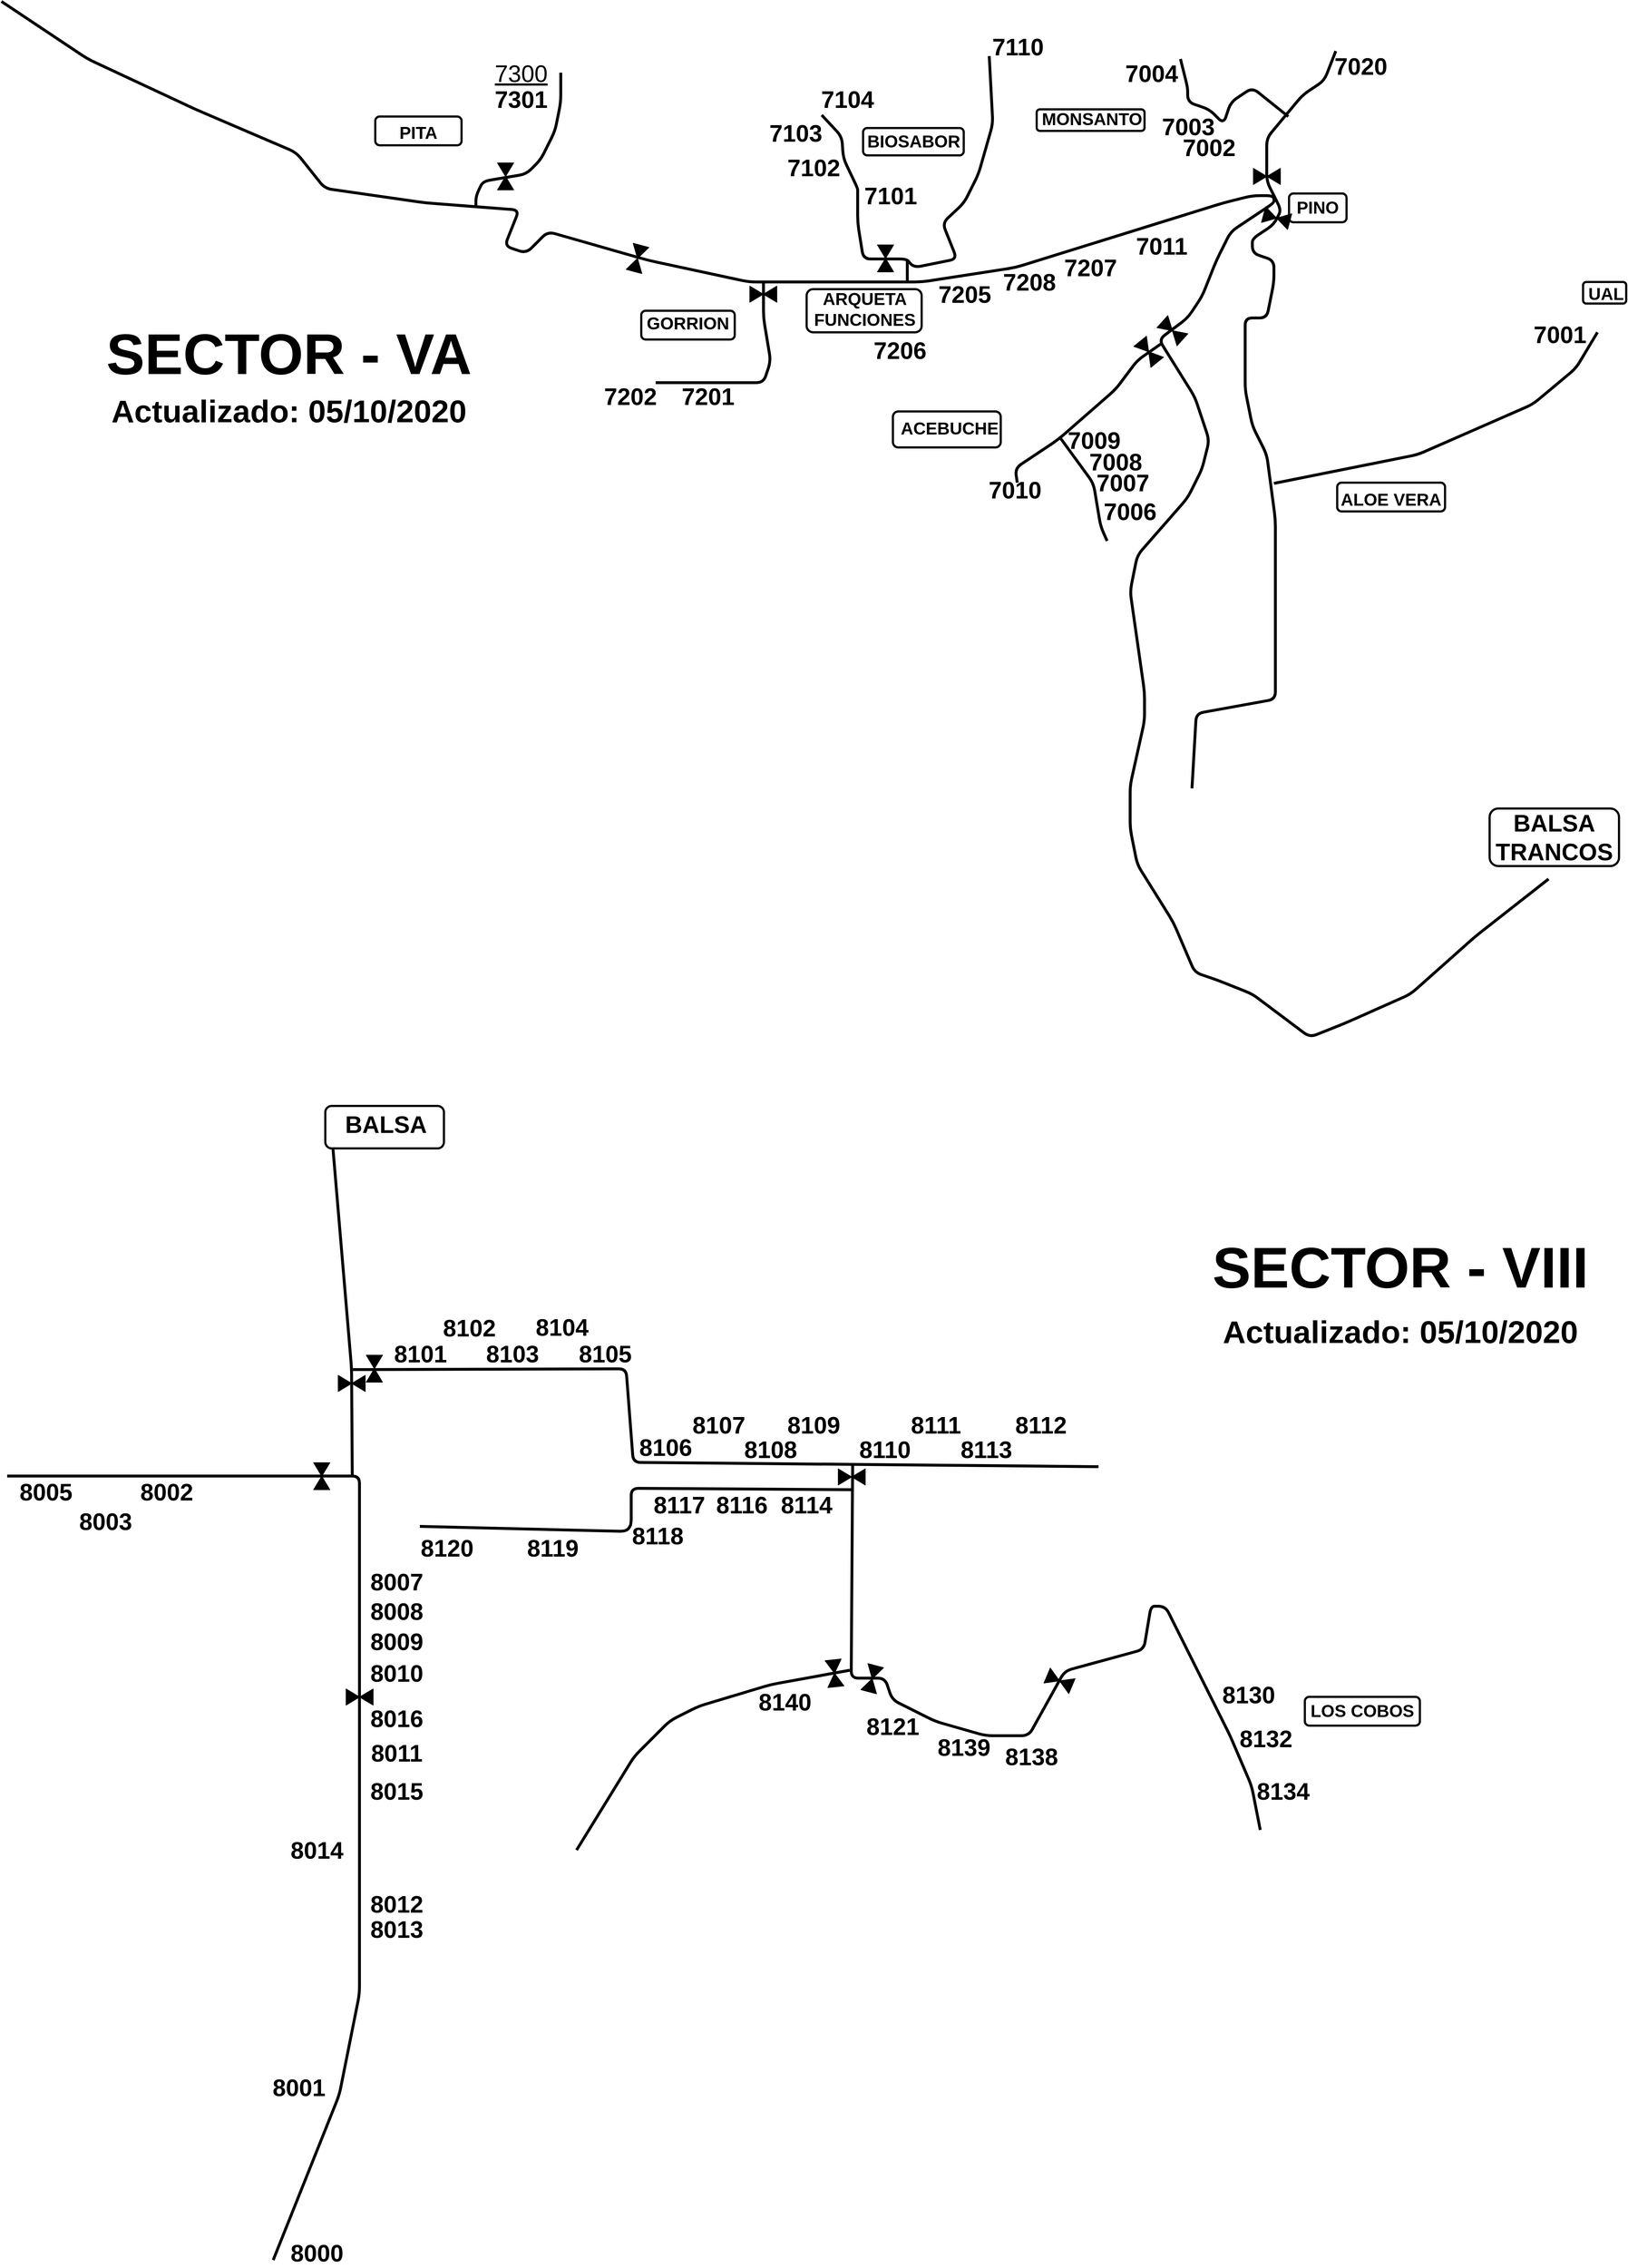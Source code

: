 <mxfile>
    <diagram id="WhyABuYffxXSLaBr-vBV" name="Page-1">
        <mxGraphModel dx="2133" dy="1543" grid="1" gridSize="10" guides="1" tooltips="1" connect="1" arrows="1" fold="1" page="1" pageScale="1" pageWidth="827" pageHeight="1169" math="0" shadow="0">
            <root>
                <mxCell id="0"/>
                <mxCell id="1" parent="0"/>
                <mxCell id="r683WjKuvn_9Z7QUN_UL-2" value="" style="endArrow=none;html=1;strokeWidth=4;" parent="1" edge="1">
                    <mxGeometry width="50" height="50" relative="1" as="geometry">
                        <mxPoint x="60" y="110" as="sourcePoint"/>
                        <mxPoint x="2212" y="1330" as="targetPoint"/>
                        <Array as="points">
                            <mxPoint x="180" y="190"/>
                            <mxPoint x="330" y="260"/>
                            <mxPoint x="470" y="320"/>
                            <mxPoint x="510" y="370"/>
                            <mxPoint x="650" y="390"/>
                            <mxPoint x="780" y="400"/>
                            <mxPoint x="760" y="450"/>
                            <mxPoint x="790" y="460"/>
                            <mxPoint x="820" y="430"/>
                            <mxPoint x="960" y="470"/>
                            <mxPoint x="1100" y="500"/>
                            <mxPoint x="1340" y="500"/>
                            <mxPoint x="1470" y="480"/>
                            <mxPoint x="1760" y="390"/>
                            <mxPoint x="1800" y="380"/>
                            <mxPoint x="1830" y="380"/>
                            <mxPoint x="1830" y="390"/>
                            <mxPoint x="1770" y="430"/>
                            <mxPoint x="1750" y="470"/>
                            <mxPoint x="1730" y="520"/>
                            <mxPoint x="1710" y="550"/>
                            <mxPoint x="1670" y="580"/>
                            <mxPoint x="1720" y="660"/>
                            <mxPoint x="1740" y="720"/>
                            <mxPoint x="1730" y="760"/>
                            <mxPoint x="1710" y="800"/>
                            <mxPoint x="1640" y="880"/>
                            <mxPoint x="1630" y="930"/>
                            <mxPoint x="1650" y="1070"/>
                            <mxPoint x="1650" y="1110"/>
                            <mxPoint x="1630" y="1200"/>
                            <mxPoint x="1630" y="1260"/>
                            <mxPoint x="1640" y="1310"/>
                            <mxPoint x="1690" y="1390"/>
                            <mxPoint x="1720" y="1460"/>
                            <mxPoint x="1750" y="1470"/>
                            <mxPoint x="1800" y="1490"/>
                            <mxPoint x="1880" y="1550"/>
                            <mxPoint x="1930" y="1530"/>
                            <mxPoint x="2020" y="1490"/>
                            <mxPoint x="2110" y="1410"/>
                        </Array>
                    </mxGeometry>
                </mxCell>
                <mxCell id="iyeAIsauSFK0g4QlF5cE-1" value="" style="endArrow=none;html=1;strokeWidth=4;" parent="1" edge="1">
                    <mxGeometry width="50" height="50" relative="1" as="geometry">
                        <mxPoint x="720" y="394" as="sourcePoint"/>
                        <mxPoint x="838" y="209" as="targetPoint"/>
                        <Array as="points">
                            <mxPoint x="720" y="380"/>
                            <mxPoint x="730" y="360"/>
                            <mxPoint x="790" y="350"/>
                            <mxPoint x="810" y="330"/>
                            <mxPoint x="830" y="290"/>
                            <mxPoint x="838" y="250"/>
                        </Array>
                    </mxGeometry>
                </mxCell>
                <mxCell id="iyeAIsauSFK0g4QlF5cE-2" value="" style="verticalLabelPosition=bottom;align=center;html=1;verticalAlign=top;pointerEvents=1;dashed=0;shape=mxgraph.pid2valves.valve;valveType=gate;defState=closed;strokeWidth=1;fillColor=none;fontSize=17;rotation=23;" parent="1" vertex="1">
                    <mxGeometry x="1513" y="2433.5" width="37.54" height="22.5" as="geometry"/>
                </mxCell>
                <mxCell id="iyeAIsauSFK0g4QlF5cE-4" value="" style="verticalLabelPosition=bottom;align=center;html=1;verticalAlign=top;pointerEvents=1;dashed=0;shape=mxgraph.pid2valves.valve;valveType=gate;defState=closed;strokeWidth=1;fillColor=none;fontSize=17;rotation=-75;" parent="1" vertex="1">
                    <mxGeometry x="926" y="456" width="37.54" height="22.5" as="geometry"/>
                </mxCell>
                <mxCell id="iyeAIsauSFK0g4QlF5cE-5" value="" style="verticalLabelPosition=bottom;align=center;html=1;verticalAlign=top;pointerEvents=1;dashed=0;shape=mxgraph.pid2valves.valve;valveType=gate;defState=closed;strokeWidth=1;fillColor=none;fontSize=17;rotation=0;" parent="1" vertex="1">
                    <mxGeometry x="1224" y="2150" width="37.54" height="22.5" as="geometry"/>
                </mxCell>
                <mxCell id="iyeAIsauSFK0g4QlF5cE-6" value="" style="verticalLabelPosition=bottom;align=center;html=1;verticalAlign=top;pointerEvents=1;dashed=0;shape=mxgraph.pid2valves.valve;valveType=gate;defState=closed;strokeWidth=1;fillColor=none;fontSize=17;rotation=42;" parent="1" vertex="1">
                    <mxGeometry x="1670" y="556.5" width="37.54" height="22.5" as="geometry"/>
                </mxCell>
                <mxCell id="iyeAIsauSFK0g4QlF5cE-7" value="" style="verticalLabelPosition=bottom;align=center;html=1;verticalAlign=top;pointerEvents=1;dashed=0;shape=mxgraph.pid2valves.valve;valveType=gate;defState=closed;strokeWidth=1;fillColor=none;fontSize=17;rotation=90;" parent="1" vertex="1">
                    <mxGeometry x="1271" y="456" width="37.54" height="22.5" as="geometry"/>
                </mxCell>
                <mxCell id="iyeAIsauSFK0g4QlF5cE-8" value="" style="verticalLabelPosition=bottom;align=center;html=1;verticalAlign=top;pointerEvents=1;dashed=0;shape=mxgraph.pid2valves.valve;valveType=gate;defState=closed;strokeWidth=1;fillColor=none;fontSize=17;rotation=-90;" parent="1" vertex="1">
                    <mxGeometry x="742.46" y="342" width="37.54" height="22.5" as="geometry"/>
                </mxCell>
                <mxCell id="iyeAIsauSFK0g4QlF5cE-10" value="" style="endArrow=none;html=1;strokeWidth=4;" parent="1" edge="1">
                    <mxGeometry width="50" height="50" relative="1" as="geometry">
                        <mxPoint x="1434" y="186" as="sourcePoint"/>
                        <mxPoint x="1201" y="268" as="targetPoint"/>
                        <Array as="points">
                            <mxPoint x="1439" y="280"/>
                            <mxPoint x="1419" y="350"/>
                            <mxPoint x="1399" y="390"/>
                            <mxPoint x="1369" y="418"/>
                            <mxPoint x="1389" y="468"/>
                            <mxPoint x="1329" y="480"/>
                            <mxPoint x="1319" y="468"/>
                            <mxPoint x="1259" y="468"/>
                            <mxPoint x="1251" y="418"/>
                            <mxPoint x="1251" y="378"/>
                            <mxPoint x="1251" y="370"/>
                            <mxPoint x="1231" y="328"/>
                            <mxPoint x="1229" y="298"/>
                        </Array>
                    </mxGeometry>
                </mxCell>
                <mxCell id="iyeAIsauSFK0g4QlF5cE-11" value="" style="endArrow=none;html=1;strokeWidth=4;" parent="1" edge="1">
                    <mxGeometry width="50" height="50" relative="1" as="geometry">
                        <mxPoint x="1320" y="500" as="sourcePoint"/>
                        <mxPoint x="1320" y="470" as="targetPoint"/>
                    </mxGeometry>
                </mxCell>
                <mxCell id="iyeAIsauSFK0g4QlF5cE-13" value="7103" style="text;html=1;strokeColor=none;fillColor=none;align=center;verticalAlign=middle;whiteSpace=wrap;rounded=0;fontStyle=1;fontSize=33;" parent="1" vertex="1">
                    <mxGeometry x="1145" y="283" width="40" height="20" as="geometry"/>
                </mxCell>
                <mxCell id="iyeAIsauSFK0g4QlF5cE-14" value="7104" style="text;html=1;strokeColor=none;fillColor=none;align=center;verticalAlign=middle;whiteSpace=wrap;rounded=0;fontSize=33;fontStyle=1" parent="1" vertex="1">
                    <mxGeometry x="1217" y="236" width="40" height="20" as="geometry"/>
                </mxCell>
                <mxCell id="iyeAIsauSFK0g4QlF5cE-15" value="7102" style="text;html=1;strokeColor=none;fillColor=none;align=center;verticalAlign=middle;whiteSpace=wrap;rounded=0;fontSize=33;fontStyle=1" parent="1" vertex="1">
                    <mxGeometry x="1170" y="331" width="40" height="20" as="geometry"/>
                </mxCell>
                <mxCell id="iyeAIsauSFK0g4QlF5cE-16" value="7101" style="text;html=1;strokeColor=none;fillColor=none;align=center;verticalAlign=middle;whiteSpace=wrap;rounded=0;fontSize=33;fontStyle=1" parent="1" vertex="1">
                    <mxGeometry x="1277" y="370" width="40" height="20" as="geometry"/>
                </mxCell>
                <mxCell id="iyeAIsauSFK0g4QlF5cE-17" value="7110" style="text;html=1;strokeColor=none;fillColor=none;align=center;verticalAlign=middle;whiteSpace=wrap;rounded=0;fontSize=33;fontStyle=1" parent="1" vertex="1">
                    <mxGeometry x="1454" y="163" width="40" height="20" as="geometry"/>
                </mxCell>
                <mxCell id="iyeAIsauSFK0g4QlF5cE-18" value="&lt;font style=&quot;font-size: 24px;&quot;&gt;BIOSABOR&lt;/font&gt;" style="text;html=1;strokeColor=none;fillColor=none;align=center;verticalAlign=middle;whiteSpace=wrap;rounded=0;fontSize=24;fontStyle=1" parent="1" vertex="1">
                    <mxGeometry x="1308.54" y="295" width="40" height="20" as="geometry"/>
                </mxCell>
                <mxCell id="iyeAIsauSFK0g4QlF5cE-19" value="" style="rounded=1;whiteSpace=wrap;html=1;fontSize=24;fillColor=none;strokeWidth=3;" parent="1" vertex="1">
                    <mxGeometry x="1258.54" y="286" width="140" height="38" as="geometry"/>
                </mxCell>
                <mxCell id="iyeAIsauSFK0g4QlF5cE-20" value="GORRION" style="text;html=1;strokeColor=none;fillColor=none;align=center;verticalAlign=middle;whiteSpace=wrap;rounded=0;fontSize=24;fontStyle=1" parent="1" vertex="1">
                    <mxGeometry x="995" y="548" width="40" height="20" as="geometry"/>
                </mxCell>
                <mxCell id="iyeAIsauSFK0g4QlF5cE-22" value="ARQUETA FUNCIONES" style="text;html=1;strokeColor=none;fillColor=none;align=center;verticalAlign=middle;whiteSpace=wrap;rounded=0;fontSize=24;fontStyle=1" parent="1" vertex="1">
                    <mxGeometry x="1241" y="528" width="40" height="20" as="geometry"/>
                </mxCell>
                <mxCell id="iyeAIsauSFK0g4QlF5cE-23" value="" style="rounded=1;whiteSpace=wrap;html=1;strokeWidth=3;fillColor=none;fontSize=24;" parent="1" vertex="1">
                    <mxGeometry x="950" y="540" width="130" height="40" as="geometry"/>
                </mxCell>
                <mxCell id="iyeAIsauSFK0g4QlF5cE-24" value="" style="rounded=1;whiteSpace=wrap;html=1;strokeWidth=3;fillColor=none;fontSize=24;" parent="1" vertex="1">
                    <mxGeometry x="1180" y="510" width="160" height="60" as="geometry"/>
                </mxCell>
                <mxCell id="iyeAIsauSFK0g4QlF5cE-25" value="7206" style="text;html=1;strokeColor=none;fillColor=none;align=center;verticalAlign=middle;whiteSpace=wrap;rounded=0;fontSize=33;fontStyle=1" parent="1" vertex="1">
                    <mxGeometry x="1290" y="585" width="40" height="20" as="geometry"/>
                </mxCell>
                <mxCell id="iyeAIsauSFK0g4QlF5cE-26" value="7205" style="text;html=1;strokeColor=none;fillColor=none;align=center;verticalAlign=middle;whiteSpace=wrap;rounded=0;fontSize=33;fontStyle=1" parent="1" vertex="1">
                    <mxGeometry x="1380" y="507" width="40" height="20" as="geometry"/>
                </mxCell>
                <mxCell id="iyeAIsauSFK0g4QlF5cE-28" value="7208" style="text;html=1;strokeColor=none;fillColor=none;align=center;verticalAlign=middle;whiteSpace=wrap;rounded=0;fontSize=33;fontStyle=1" parent="1" vertex="1">
                    <mxGeometry x="1470" y="490" width="40" height="20" as="geometry"/>
                </mxCell>
                <mxCell id="iyeAIsauSFK0g4QlF5cE-29" value="7207" style="text;html=1;strokeColor=none;fillColor=none;align=center;verticalAlign=middle;whiteSpace=wrap;rounded=0;fontSize=33;fontStyle=1" parent="1" vertex="1">
                    <mxGeometry x="1555" y="470" width="40" height="20" as="geometry"/>
                </mxCell>
                <mxCell id="iyeAIsauSFK0g4QlF5cE-30" value="7011" style="text;html=1;strokeColor=none;fillColor=none;align=center;verticalAlign=middle;whiteSpace=wrap;rounded=0;fontSize=33;fontStyle=1" parent="1" vertex="1">
                    <mxGeometry x="1654" y="440" width="40" height="20" as="geometry"/>
                </mxCell>
                <mxCell id="iyeAIsauSFK0g4QlF5cE-31" value="PINO" style="text;html=1;strokeColor=none;fillColor=none;align=center;verticalAlign=middle;whiteSpace=wrap;rounded=0;fontSize=24;fontStyle=1" parent="1" vertex="1">
                    <mxGeometry x="1871" y="387" width="40" height="20" as="geometry"/>
                </mxCell>
                <mxCell id="iyeAIsauSFK0g4QlF5cE-32" value="" style="rounded=1;whiteSpace=wrap;html=1;strokeWidth=3;fillColor=none;fontSize=24;" parent="1" vertex="1">
                    <mxGeometry x="1851" y="377" width="80" height="40" as="geometry"/>
                </mxCell>
                <mxCell id="iyeAIsauSFK0g4QlF5cE-33" value="" style="endArrow=none;html=1;strokeWidth=4;fontSize=24;" parent="1" edge="1">
                    <mxGeometry width="50" height="50" relative="1" as="geometry">
                        <mxPoint x="1716" y="1204" as="sourcePoint"/>
                        <mxPoint x="1916" y="179" as="targetPoint"/>
                        <Array as="points">
                            <mxPoint x="1722" y="1100"/>
                            <mxPoint x="1832" y="1080"/>
                            <mxPoint x="1832" y="830"/>
                            <mxPoint x="1820" y="740"/>
                            <mxPoint x="1800" y="700"/>
                            <mxPoint x="1790" y="650"/>
                            <mxPoint x="1790" y="550"/>
                            <mxPoint x="1820" y="550"/>
                            <mxPoint x="1830" y="500"/>
                            <mxPoint x="1830" y="470"/>
                            <mxPoint x="1800" y="460"/>
                            <mxPoint x="1800" y="440"/>
                            <mxPoint x="1830" y="420"/>
                            <mxPoint x="1840" y="400"/>
                            <mxPoint x="1820" y="360"/>
                            <mxPoint x="1820" y="300"/>
                            <mxPoint x="1870" y="240"/>
                            <mxPoint x="1900" y="220"/>
                        </Array>
                    </mxGeometry>
                </mxCell>
                <mxCell id="iyeAIsauSFK0g4QlF5cE-35" value="MONSANTO" style="text;html=1;strokeColor=none;fillColor=none;align=center;verticalAlign=middle;whiteSpace=wrap;rounded=0;fontSize=24;fontStyle=1" parent="1" vertex="1">
                    <mxGeometry x="1557" y="264" width="40" height="20" as="geometry"/>
                </mxCell>
                <mxCell id="iyeAIsauSFK0g4QlF5cE-36" value="" style="rounded=1;whiteSpace=wrap;html=1;strokeWidth=3;fillColor=none;fontSize=24;" parent="1" vertex="1">
                    <mxGeometry x="1500" y="260" width="150" height="30" as="geometry"/>
                </mxCell>
                <mxCell id="iyeAIsauSFK0g4QlF5cE-38" value="" style="endArrow=none;html=1;strokeWidth=4;fontSize=24;" parent="1" edge="1">
                    <mxGeometry width="50" height="50" relative="1" as="geometry">
                        <mxPoint x="1850" y="270" as="sourcePoint"/>
                        <mxPoint x="1700" y="190" as="targetPoint"/>
                        <Array as="points">
                            <mxPoint x="1800" y="230"/>
                            <mxPoint x="1770" y="250"/>
                            <mxPoint x="1760" y="280"/>
                            <mxPoint x="1740" y="260"/>
                            <mxPoint x="1710" y="250"/>
                            <mxPoint x="1710" y="230"/>
                        </Array>
                    </mxGeometry>
                </mxCell>
                <mxCell id="iyeAIsauSFK0g4QlF5cE-39" value="7004" style="text;html=1;strokeColor=none;fillColor=none;align=center;verticalAlign=middle;whiteSpace=wrap;rounded=0;fontSize=33;fontStyle=1" parent="1" vertex="1">
                    <mxGeometry x="1640" y="200" width="40" height="20" as="geometry"/>
                </mxCell>
                <mxCell id="iyeAIsauSFK0g4QlF5cE-40" value="7003&lt;br&gt;" style="text;html=1;strokeColor=none;fillColor=none;align=center;verticalAlign=middle;whiteSpace=wrap;rounded=0;fontSize=33;fontStyle=1" parent="1" vertex="1">
                    <mxGeometry x="1691" y="274" width="40" height="20" as="geometry"/>
                </mxCell>
                <mxCell id="iyeAIsauSFK0g4QlF5cE-41" value="7002" style="text;html=1;strokeColor=none;fillColor=none;align=center;verticalAlign=middle;whiteSpace=wrap;rounded=0;fontSize=33;fontStyle=1" parent="1" vertex="1">
                    <mxGeometry x="1720" y="303" width="40" height="20" as="geometry"/>
                </mxCell>
                <mxCell id="iyeAIsauSFK0g4QlF5cE-42" value="7020" style="text;html=1;strokeColor=none;fillColor=none;align=center;verticalAlign=middle;whiteSpace=wrap;rounded=0;fontSize=33;fontStyle=1" parent="1" vertex="1">
                    <mxGeometry x="1931" y="190" width="40" height="20" as="geometry"/>
                </mxCell>
                <mxCell id="iyeAIsauSFK0g4QlF5cE-43" value="" style="endArrow=none;html=1;strokeWidth=4;fontSize=33;" parent="1" edge="1">
                    <mxGeometry width="50" height="50" relative="1" as="geometry">
                        <mxPoint x="1830" y="780" as="sourcePoint"/>
                        <mxPoint x="2280" y="570" as="targetPoint"/>
                        <Array as="points">
                            <mxPoint x="2030" y="740"/>
                            <mxPoint x="2190" y="670"/>
                            <mxPoint x="2250" y="620"/>
                        </Array>
                    </mxGeometry>
                </mxCell>
                <mxCell id="iyeAIsauSFK0g4QlF5cE-44" value="7001" style="text;html=1;strokeColor=none;fillColor=none;align=center;verticalAlign=middle;whiteSpace=wrap;rounded=0;fontSize=33;fontStyle=1" parent="1" vertex="1">
                    <mxGeometry x="2208" y="562.5" width="40" height="20" as="geometry"/>
                </mxCell>
                <mxCell id="iyeAIsauSFK0g4QlF5cE-45" value="" style="rounded=1;whiteSpace=wrap;html=1;strokeWidth=3;fillColor=none;fontSize=33;" parent="1" vertex="1">
                    <mxGeometry x="2260" y="500" width="60" height="30" as="geometry"/>
                </mxCell>
                <mxCell id="iyeAIsauSFK0g4QlF5cE-46" value="&lt;font style=&quot;font-size: 24px&quot;&gt;UAL&lt;/font&gt;" style="text;html=1;strokeColor=none;fillColor=none;align=center;verticalAlign=middle;whiteSpace=wrap;rounded=0;fontSize=33;fontStyle=1" parent="1" vertex="1">
                    <mxGeometry x="2272" y="503" width="40" height="20" as="geometry"/>
                </mxCell>
                <mxCell id="iyeAIsauSFK0g4QlF5cE-47" value="&lt;font style=&quot;font-size: 24px&quot;&gt;ALOE VERA&lt;/font&gt;" style="text;html=1;strokeColor=none;fillColor=none;align=center;verticalAlign=middle;whiteSpace=wrap;rounded=0;fontSize=33;fontStyle=1" parent="1" vertex="1">
                    <mxGeometry x="1888" y="789" width="210" height="20" as="geometry"/>
                </mxCell>
                <mxCell id="iyeAIsauSFK0g4QlF5cE-48" value="" style="rounded=1;whiteSpace=wrap;html=1;strokeWidth=3;fillColor=none;fontSize=33;" parent="1" vertex="1">
                    <mxGeometry x="1918" y="779" width="150" height="40" as="geometry"/>
                </mxCell>
                <mxCell id="iyeAIsauSFK0g4QlF5cE-49" value="&lt;font style=&quot;font-size: 24px&quot;&gt;ACEBUCHE&lt;/font&gt;" style="text;html=1;strokeColor=none;fillColor=none;align=center;verticalAlign=middle;whiteSpace=wrap;rounded=0;fontSize=33;fontStyle=1" parent="1" vertex="1">
                    <mxGeometry x="1358.54" y="690" width="40" height="20" as="geometry"/>
                </mxCell>
                <mxCell id="iyeAIsauSFK0g4QlF5cE-50" value="" style="rounded=1;whiteSpace=wrap;html=1;strokeWidth=3;fillColor=none;fontSize=33;" parent="1" vertex="1">
                    <mxGeometry x="1300" y="680" width="150" height="50" as="geometry"/>
                </mxCell>
                <mxCell id="iyeAIsauSFK0g4QlF5cE-51" value="" style="verticalLabelPosition=bottom;align=center;html=1;verticalAlign=top;pointerEvents=1;dashed=0;shape=mxgraph.pid2valves.valve;valveType=gate;defState=closed;strokeWidth=1;fillColor=none;fontSize=17;rotation=0;" parent="1" vertex="1">
                    <mxGeometry x="1101" y="505.75" width="37.54" height="22.5" as="geometry"/>
                </mxCell>
                <mxCell id="iyeAIsauSFK0g4QlF5cE-52" value="" style="verticalLabelPosition=bottom;align=center;html=1;verticalAlign=top;pointerEvents=1;dashed=0;shape=mxgraph.pid2valves.valve;valveType=gate;defState=closed;strokeWidth=1;fillColor=none;fontSize=17;rotation=51;" parent="1" vertex="1">
                    <mxGeometry x="1637" y="585.82" width="37.54" height="22.5" as="geometry"/>
                </mxCell>
                <mxCell id="iyeAIsauSFK0g4QlF5cE-53" value="" style="endArrow=none;html=1;strokeWidth=4;fontSize=33;" parent="1" edge="1">
                    <mxGeometry width="50" height="50" relative="1" as="geometry">
                        <mxPoint x="1473" y="779" as="sourcePoint"/>
                        <mxPoint x="1673" y="586" as="targetPoint"/>
                        <Array as="points">
                            <mxPoint x="1470" y="759"/>
                            <mxPoint x="1530" y="719"/>
                            <mxPoint x="1610" y="649"/>
                            <mxPoint x="1640" y="609"/>
                        </Array>
                    </mxGeometry>
                </mxCell>
                <mxCell id="iyeAIsauSFK0g4QlF5cE-54" value="" style="endArrow=none;html=1;strokeWidth=4;fontSize=33;" parent="1" edge="1">
                    <mxGeometry width="50" height="50" relative="1" as="geometry">
                        <mxPoint x="1598" y="860" as="sourcePoint"/>
                        <mxPoint x="1533" y="717" as="targetPoint"/>
                        <Array as="points">
                            <mxPoint x="1589" y="840"/>
                            <mxPoint x="1579" y="780"/>
                        </Array>
                    </mxGeometry>
                </mxCell>
                <mxCell id="iyeAIsauSFK0g4QlF5cE-55" value="7010" style="text;html=1;strokeColor=none;fillColor=none;align=center;verticalAlign=middle;whiteSpace=wrap;rounded=0;fontSize=33;fontStyle=1" parent="1" vertex="1">
                    <mxGeometry x="1450" y="779" width="40" height="20" as="geometry"/>
                </mxCell>
                <mxCell id="iyeAIsauSFK0g4QlF5cE-56" value="7009" style="text;html=1;strokeColor=none;fillColor=none;align=center;verticalAlign=middle;whiteSpace=wrap;rounded=0;fontSize=33;fontStyle=1" parent="1" vertex="1">
                    <mxGeometry x="1560" y="710" width="40" height="20" as="geometry"/>
                </mxCell>
                <mxCell id="iyeAIsauSFK0g4QlF5cE-57" value="7008" style="text;html=1;strokeColor=none;fillColor=none;align=center;verticalAlign=middle;whiteSpace=wrap;rounded=0;fontSize=33;fontStyle=1" parent="1" vertex="1">
                    <mxGeometry x="1590" y="740" width="40" height="20" as="geometry"/>
                </mxCell>
                <mxCell id="iyeAIsauSFK0g4QlF5cE-58" value="7007" style="text;html=1;strokeColor=none;fillColor=none;align=center;verticalAlign=middle;whiteSpace=wrap;rounded=0;fontSize=33;fontStyle=1" parent="1" vertex="1">
                    <mxGeometry x="1600" y="769" width="40" height="20" as="geometry"/>
                </mxCell>
                <mxCell id="iyeAIsauSFK0g4QlF5cE-59" value="7006" style="text;html=1;strokeColor=none;fillColor=none;align=center;verticalAlign=middle;whiteSpace=wrap;rounded=0;fontSize=33;fontStyle=1" parent="1" vertex="1">
                    <mxGeometry x="1610" y="809" width="40" height="20" as="geometry"/>
                </mxCell>
                <mxCell id="iyeAIsauSFK0g4QlF5cE-60" value="PITA" style="text;html=1;strokeColor=none;fillColor=none;align=center;verticalAlign=middle;whiteSpace=wrap;rounded=0;fontSize=24;fontStyle=1" parent="1" vertex="1">
                    <mxGeometry x="620" y="283" width="40" height="20" as="geometry"/>
                </mxCell>
                <mxCell id="iyeAIsauSFK0g4QlF5cE-61" value="7301" style="text;html=1;strokeColor=none;fillColor=none;align=center;verticalAlign=middle;whiteSpace=wrap;rounded=0;fontSize=33;fontStyle=1" parent="1" vertex="1">
                    <mxGeometry x="763" y="236" width="40" height="20" as="geometry"/>
                </mxCell>
                <mxCell id="iyeAIsauSFK0g4QlF5cE-62" value="7300" style="text;html=1;strokeColor=none;fillColor=none;align=center;verticalAlign=middle;whiteSpace=wrap;rounded=0;fontSize=33;fontStyle=4" parent="1" vertex="1">
                    <mxGeometry x="763" y="200" width="40" height="20" as="geometry"/>
                </mxCell>
                <mxCell id="iyeAIsauSFK0g4QlF5cE-63" value="" style="rounded=1;whiteSpace=wrap;html=1;strokeWidth=3;fillColor=none;fontSize=33;" parent="1" vertex="1">
                    <mxGeometry x="580" y="270" width="120" height="40" as="geometry"/>
                </mxCell>
                <mxCell id="iyeAIsauSFK0g4QlF5cE-64" value="" style="endArrow=none;html=1;strokeWidth=4;fontSize=33;" parent="1" edge="1">
                    <mxGeometry width="50" height="50" relative="1" as="geometry">
                        <mxPoint x="970" y="640" as="sourcePoint"/>
                        <mxPoint x="1120" y="500" as="targetPoint"/>
                        <Array as="points">
                            <mxPoint x="1120" y="640"/>
                            <mxPoint x="1130" y="610"/>
                            <mxPoint x="1120" y="550"/>
                        </Array>
                    </mxGeometry>
                </mxCell>
                <mxCell id="iyeAIsauSFK0g4QlF5cE-66" value="7202" style="text;html=1;strokeColor=none;fillColor=none;align=center;verticalAlign=middle;whiteSpace=wrap;rounded=0;fontSize=33;fontStyle=1" parent="1" vertex="1">
                    <mxGeometry x="915" y="649" width="40" height="20" as="geometry"/>
                </mxCell>
                <mxCell id="iyeAIsauSFK0g4QlF5cE-67" value="7201" style="text;html=1;strokeColor=none;fillColor=none;align=center;verticalAlign=middle;whiteSpace=wrap;rounded=0;fontSize=33;fontStyle=1" parent="1" vertex="1">
                    <mxGeometry x="1023" y="649" width="40" height="20" as="geometry"/>
                </mxCell>
                <mxCell id="iyeAIsauSFK0g4QlF5cE-68" value="BALSA TRANCOS" style="text;html=1;strokeColor=none;fillColor=none;align=center;verticalAlign=middle;whiteSpace=wrap;rounded=0;fontSize=33;fontStyle=1" parent="1" vertex="1">
                    <mxGeometry x="2200" y="1262" width="40" height="20" as="geometry"/>
                </mxCell>
                <mxCell id="iyeAIsauSFK0g4QlF5cE-69" value="" style="rounded=1;whiteSpace=wrap;html=1;strokeWidth=3;fillColor=none;fontSize=33;" parent="1" vertex="1">
                    <mxGeometry x="2130" y="1232" width="180" height="80" as="geometry"/>
                </mxCell>
                <mxCell id="iyeAIsauSFK0g4QlF5cE-70" value="&lt;font style=&quot;font-size: 80px&quot;&gt;SECTOR - VA&lt;/font&gt;" style="text;html=1;strokeColor=none;fillColor=none;align=center;verticalAlign=middle;whiteSpace=wrap;rounded=0;fontSize=33;fontStyle=1" parent="1" vertex="1">
                    <mxGeometry x="185" y="570" width="550" height="60" as="geometry"/>
                </mxCell>
                <mxCell id="iyeAIsauSFK0g4QlF5cE-71" value="&lt;font style=&quot;font-size: 44px&quot;&gt;Actualizado: 05/10/2020&lt;/font&gt;" style="text;html=1;strokeColor=none;fillColor=none;align=center;verticalAlign=middle;whiteSpace=wrap;rounded=0;fontSize=33;fontStyle=1" parent="1" vertex="1">
                    <mxGeometry x="175" y="670" width="570" height="20" as="geometry"/>
                </mxCell>
                <mxCell id="iyeAIsauSFK0g4QlF5cE-73" value="&lt;font style=&quot;font-size: 80px&quot;&gt;SECTOR - VIII&lt;/font&gt;" style="text;html=1;strokeColor=none;fillColor=none;align=center;verticalAlign=middle;whiteSpace=wrap;rounded=0;fontSize=33;fontStyle=1" parent="1" vertex="1">
                    <mxGeometry x="1731" y="1840" width="550" height="60" as="geometry"/>
                </mxCell>
                <mxCell id="iyeAIsauSFK0g4QlF5cE-74" value="&lt;font style=&quot;font-size: 44px&quot;&gt;Actualizado: 05/10/2020&lt;/font&gt;" style="text;html=1;strokeColor=none;fillColor=none;align=center;verticalAlign=middle;whiteSpace=wrap;rounded=0;fontSize=33;fontStyle=1" parent="1" vertex="1">
                    <mxGeometry x="1721" y="1950" width="570" height="20" as="geometry"/>
                </mxCell>
                <mxCell id="iyeAIsauSFK0g4QlF5cE-75" value="" style="verticalLabelPosition=bottom;align=center;html=1;verticalAlign=top;pointerEvents=1;dashed=0;shape=mxgraph.pid2valves.valve;valveType=gate;defState=closed;strokeWidth=1;fillColor=none;fontSize=17;rotation=84;" parent="1" vertex="1">
                    <mxGeometry x="1200" y="2423" width="37.54" height="22.5" as="geometry"/>
                </mxCell>
                <mxCell id="iyeAIsauSFK0g4QlF5cE-76" value="" style="verticalLabelPosition=bottom;align=center;html=1;verticalAlign=top;pointerEvents=1;dashed=0;shape=mxgraph.pid2valves.valve;valveType=gate;defState=closed;strokeWidth=1;fillColor=none;fontSize=17;rotation=-75;" parent="1" vertex="1">
                    <mxGeometry x="1252.46" y="2430.5" width="37.54" height="22.5" as="geometry"/>
                </mxCell>
                <mxCell id="iyeAIsauSFK0g4QlF5cE-77" value="" style="verticalLabelPosition=bottom;align=center;html=1;verticalAlign=top;pointerEvents=1;dashed=0;shape=mxgraph.pid2valves.valve;valveType=gate;defState=closed;strokeWidth=1;fillColor=none;fontSize=17;rotation=0;" parent="1" vertex="1">
                    <mxGeometry x="539.46" y="2456" width="37.54" height="22.5" as="geometry"/>
                </mxCell>
                <mxCell id="iyeAIsauSFK0g4QlF5cE-78" value="" style="verticalLabelPosition=bottom;align=center;html=1;verticalAlign=top;pointerEvents=1;dashed=0;shape=mxgraph.pid2valves.valve;valveType=gate;defState=closed;strokeWidth=1;fillColor=none;fontSize=17;rotation=90;" parent="1" vertex="1">
                    <mxGeometry x="486.77" y="2149" width="37.54" height="22.5" as="geometry"/>
                </mxCell>
                <mxCell id="iyeAIsauSFK0g4QlF5cE-79" value="" style="verticalLabelPosition=bottom;align=center;html=1;verticalAlign=top;pointerEvents=1;dashed=0;shape=mxgraph.pid2valves.valve;valveType=gate;defState=closed;strokeWidth=1;fillColor=none;fontSize=17;rotation=90;" parent="1" vertex="1">
                    <mxGeometry x="560" y="1999.5" width="37.54" height="22.5" as="geometry"/>
                </mxCell>
                <mxCell id="iyeAIsauSFK0g4QlF5cE-80" value="" style="verticalLabelPosition=bottom;align=center;html=1;verticalAlign=top;pointerEvents=1;dashed=0;shape=mxgraph.pid2valves.valve;valveType=gate;defState=closed;strokeWidth=1;fillColor=none;fontSize=17;rotation=0;" parent="1" vertex="1">
                    <mxGeometry x="528.46" y="2020" width="37.54" height="22.5" as="geometry"/>
                </mxCell>
                <mxCell id="iyeAIsauSFK0g4QlF5cE-81" value="&lt;font style=&quot;font-size: 24px&quot;&gt;LOS COBOS&lt;/font&gt;" style="text;html=1;strokeColor=none;fillColor=none;align=center;verticalAlign=middle;whiteSpace=wrap;rounded=0;fontSize=33;fontStyle=1" parent="1" vertex="1">
                    <mxGeometry x="1838" y="2472.5" width="230" height="20" as="geometry"/>
                </mxCell>
                <mxCell id="iyeAIsauSFK0g4QlF5cE-82" value="BALSA" style="text;html=1;strokeColor=none;fillColor=none;align=center;verticalAlign=middle;whiteSpace=wrap;rounded=0;fontSize=33;fontStyle=1" parent="1" vertex="1">
                    <mxGeometry x="575" y="1661" width="40" height="20" as="geometry"/>
                </mxCell>
                <mxCell id="iyeAIsauSFK0g4QlF5cE-83" value="" style="rounded=1;whiteSpace=wrap;html=1;strokeWidth=3;fillColor=none;fontSize=33;" parent="1" vertex="1">
                    <mxGeometry x="510.5" y="1645.5" width="165" height="59" as="geometry"/>
                </mxCell>
                <mxCell id="iyeAIsauSFK0g4QlF5cE-85" value="" style="rounded=1;whiteSpace=wrap;html=1;strokeWidth=3;fillColor=none;fontSize=33;" parent="1" vertex="1">
                    <mxGeometry x="1873" y="2467" width="160" height="40" as="geometry"/>
                </mxCell>
                <mxCell id="iyeAIsauSFK0g4QlF5cE-86" value="" style="endArrow=none;html=1;strokeWidth=4;fontSize=33;" parent="1" edge="1">
                    <mxGeometry width="50" height="50" relative="1" as="geometry">
                        <mxPoint x="1811" y="2652" as="sourcePoint"/>
                        <mxPoint x="1244" y="2143" as="targetPoint"/>
                        <Array as="points">
                            <mxPoint x="1799" y="2591"/>
                            <mxPoint x="1769" y="2521"/>
                            <mxPoint x="1679" y="2341"/>
                            <mxPoint x="1659" y="2341"/>
                            <mxPoint x="1649" y="2401"/>
                            <mxPoint x="1539" y="2431"/>
                            <mxPoint x="1489" y="2521"/>
                            <mxPoint x="1429" y="2521"/>
                            <mxPoint x="1359" y="2501"/>
                            <mxPoint x="1299" y="2471"/>
                            <mxPoint x="1289" y="2441"/>
                            <mxPoint x="1242" y="2441"/>
                        </Array>
                    </mxGeometry>
                </mxCell>
                <mxCell id="iyeAIsauSFK0g4QlF5cE-88" value="" style="endArrow=none;html=1;strokeWidth=4;fontSize=33;" parent="1" edge="1">
                    <mxGeometry width="50" height="50" relative="1" as="geometry">
                        <mxPoint x="1240" y="2430" as="sourcePoint"/>
                        <mxPoint x="860" y="2680" as="targetPoint"/>
                        <Array as="points">
                            <mxPoint x="1130" y="2450"/>
                            <mxPoint x="1030" y="2480"/>
                            <mxPoint x="990" y="2500"/>
                            <mxPoint x="940" y="2550"/>
                        </Array>
                    </mxGeometry>
                </mxCell>
                <mxCell id="iyeAIsauSFK0g4QlF5cE-89" value="8130" style="text;html=1;strokeColor=none;fillColor=none;align=center;verticalAlign=middle;whiteSpace=wrap;rounded=0;fontSize=33;fontStyle=1" parent="1" vertex="1">
                    <mxGeometry x="1775" y="2454" width="40" height="20" as="geometry"/>
                </mxCell>
                <mxCell id="iyeAIsauSFK0g4QlF5cE-90" value="8132" style="text;html=1;strokeColor=none;fillColor=none;align=center;verticalAlign=middle;whiteSpace=wrap;rounded=0;fontSize=33;fontStyle=1" parent="1" vertex="1">
                    <mxGeometry x="1799" y="2515" width="40" height="20" as="geometry"/>
                </mxCell>
                <mxCell id="iyeAIsauSFK0g4QlF5cE-91" value="8134" style="text;html=1;strokeColor=none;fillColor=none;align=center;verticalAlign=middle;whiteSpace=wrap;rounded=0;fontSize=33;fontStyle=1" parent="1" vertex="1">
                    <mxGeometry x="1823" y="2588" width="40" height="20" as="geometry"/>
                </mxCell>
                <mxCell id="iyeAIsauSFK0g4QlF5cE-92" value="8138" style="text;html=1;strokeColor=none;fillColor=none;align=center;verticalAlign=middle;whiteSpace=wrap;rounded=0;fontSize=33;fontStyle=1" parent="1" vertex="1">
                    <mxGeometry x="1473" y="2540" width="40" height="20" as="geometry"/>
                </mxCell>
                <mxCell id="iyeAIsauSFK0g4QlF5cE-93" value="8139" style="text;html=1;strokeColor=none;fillColor=none;align=center;verticalAlign=middle;whiteSpace=wrap;rounded=0;fontSize=33;fontStyle=1" parent="1" vertex="1">
                    <mxGeometry x="1379" y="2527" width="40" height="20" as="geometry"/>
                </mxCell>
                <mxCell id="iyeAIsauSFK0g4QlF5cE-94" value="8121" style="text;html=1;strokeColor=none;fillColor=none;align=center;verticalAlign=middle;whiteSpace=wrap;rounded=0;fontSize=33;fontStyle=1" parent="1" vertex="1">
                    <mxGeometry x="1280" y="2498" width="40" height="20" as="geometry"/>
                </mxCell>
                <mxCell id="iyeAIsauSFK0g4QlF5cE-95" value="8140" style="text;html=1;strokeColor=none;fillColor=none;align=center;verticalAlign=middle;whiteSpace=wrap;rounded=0;fontSize=33;fontStyle=1" parent="1" vertex="1">
                    <mxGeometry x="1130" y="2464" width="40" height="20" as="geometry"/>
                </mxCell>
                <mxCell id="iyeAIsauSFK0g4QlF5cE-97" value="" style="endArrow=none;html=1;strokeWidth=4;fontSize=33;" parent="1" edge="1">
                    <mxGeometry width="50" height="50" relative="1" as="geometry">
                        <mxPoint x="68" y="2160" as="sourcePoint"/>
                        <mxPoint x="438" y="3250" as="targetPoint"/>
                        <Array as="points">
                            <mxPoint x="558" y="2160"/>
                            <mxPoint x="558" y="2880"/>
                            <mxPoint x="530" y="3020"/>
                        </Array>
                    </mxGeometry>
                </mxCell>
                <mxCell id="iyeAIsauSFK0g4QlF5cE-101" value="8005" style="text;html=1;strokeColor=none;fillColor=none;align=center;verticalAlign=middle;whiteSpace=wrap;rounded=0;fontSize=33;fontStyle=1" parent="1" vertex="1">
                    <mxGeometry x="102" y="2171.5" width="40" height="20" as="geometry"/>
                </mxCell>
                <mxCell id="iyeAIsauSFK0g4QlF5cE-102" value="8003" style="text;html=1;strokeColor=none;fillColor=none;align=center;verticalAlign=middle;whiteSpace=wrap;rounded=0;fontSize=33;fontStyle=1" parent="1" vertex="1">
                    <mxGeometry x="185" y="2212.5" width="40" height="20" as="geometry"/>
                </mxCell>
                <mxCell id="iyeAIsauSFK0g4QlF5cE-103" value="8002" style="text;html=1;strokeColor=none;fillColor=none;align=center;verticalAlign=middle;whiteSpace=wrap;rounded=0;fontSize=33;fontStyle=1" parent="1" vertex="1">
                    <mxGeometry x="270" y="2171.5" width="40" height="20" as="geometry"/>
                </mxCell>
                <mxCell id="iyeAIsauSFK0g4QlF5cE-105" value="8007" style="text;html=1;strokeColor=none;fillColor=none;align=center;verticalAlign=middle;whiteSpace=wrap;rounded=0;fontSize=33;fontStyle=1" parent="1" vertex="1">
                    <mxGeometry x="590" y="2297" width="40" height="20" as="geometry"/>
                </mxCell>
                <mxCell id="iyeAIsauSFK0g4QlF5cE-106" value="8008" style="text;html=1;strokeColor=none;fillColor=none;align=center;verticalAlign=middle;whiteSpace=wrap;rounded=0;fontSize=33;fontStyle=1" parent="1" vertex="1">
                    <mxGeometry x="590" y="2338" width="40" height="20" as="geometry"/>
                </mxCell>
                <mxCell id="iyeAIsauSFK0g4QlF5cE-107" value="8009" style="text;html=1;strokeColor=none;fillColor=none;align=center;verticalAlign=middle;whiteSpace=wrap;rounded=0;fontSize=33;fontStyle=1" parent="1" vertex="1">
                    <mxGeometry x="590" y="2380" width="40" height="20" as="geometry"/>
                </mxCell>
                <mxCell id="iyeAIsauSFK0g4QlF5cE-108" value="8010" style="text;html=1;strokeColor=none;fillColor=none;align=center;verticalAlign=middle;whiteSpace=wrap;rounded=0;fontSize=33;fontStyle=1" parent="1" vertex="1">
                    <mxGeometry x="590" y="2424.25" width="40" height="20" as="geometry"/>
                </mxCell>
                <mxCell id="iyeAIsauSFK0g4QlF5cE-109" value="8016" style="text;html=1;strokeColor=none;fillColor=none;align=center;verticalAlign=middle;whiteSpace=wrap;rounded=0;fontSize=33;fontStyle=1" parent="1" vertex="1">
                    <mxGeometry x="590" y="2487" width="40" height="20" as="geometry"/>
                </mxCell>
                <mxCell id="iyeAIsauSFK0g4QlF5cE-110" value="8011" style="text;html=1;strokeColor=none;fillColor=none;align=center;verticalAlign=middle;whiteSpace=wrap;rounded=0;fontSize=33;fontStyle=1" parent="1" vertex="1">
                    <mxGeometry x="590" y="2535" width="40" height="20" as="geometry"/>
                </mxCell>
                <mxCell id="iyeAIsauSFK0g4QlF5cE-111" value="8015" style="text;html=1;strokeColor=none;fillColor=none;align=center;verticalAlign=middle;whiteSpace=wrap;rounded=0;fontSize=33;fontStyle=1" parent="1" vertex="1">
                    <mxGeometry x="590" y="2588" width="40" height="20" as="geometry"/>
                </mxCell>
                <mxCell id="iyeAIsauSFK0g4QlF5cE-115" value="8012" style="text;html=1;strokeColor=none;fillColor=none;align=center;verticalAlign=middle;whiteSpace=wrap;rounded=0;fontSize=33;fontStyle=1" parent="1" vertex="1">
                    <mxGeometry x="590" y="2745" width="40" height="20" as="geometry"/>
                </mxCell>
                <mxCell id="iyeAIsauSFK0g4QlF5cE-116" value="8014" style="text;html=1;strokeColor=none;fillColor=none;align=center;verticalAlign=middle;whiteSpace=wrap;rounded=0;fontSize=33;fontStyle=1" parent="1" vertex="1">
                    <mxGeometry x="478.77" y="2670" width="40" height="20" as="geometry"/>
                </mxCell>
                <mxCell id="iyeAIsauSFK0g4QlF5cE-117" value="8013" style="text;html=1;strokeColor=none;fillColor=none;align=center;verticalAlign=middle;whiteSpace=wrap;rounded=0;fontSize=33;fontStyle=1" parent="1" vertex="1">
                    <mxGeometry x="590" y="2780" width="40" height="20" as="geometry"/>
                </mxCell>
                <mxCell id="iyeAIsauSFK0g4QlF5cE-118" value="8000" style="text;html=1;strokeColor=none;fillColor=none;align=center;verticalAlign=middle;whiteSpace=wrap;rounded=0;fontSize=33;fontStyle=1" parent="1" vertex="1">
                    <mxGeometry x="478.77" y="3230" width="40" height="20" as="geometry"/>
                </mxCell>
                <mxCell id="iyeAIsauSFK0g4QlF5cE-119" value="8001" style="text;html=1;strokeColor=none;fillColor=none;align=center;verticalAlign=middle;whiteSpace=wrap;rounded=0;fontSize=33;fontStyle=1" parent="1" vertex="1">
                    <mxGeometry x="454" y="3000" width="40" height="20" as="geometry"/>
                </mxCell>
                <mxCell id="iyeAIsauSFK0g4QlF5cE-120" value="" style="endArrow=none;html=1;strokeWidth=4;fontSize=33;" parent="1" edge="1">
                    <mxGeometry width="50" height="50" relative="1" as="geometry">
                        <mxPoint x="548" y="2160" as="sourcePoint"/>
                        <mxPoint x="521" y="1703" as="targetPoint"/>
                        <Array as="points">
                            <mxPoint x="547" y="2010"/>
                        </Array>
                    </mxGeometry>
                </mxCell>
                <mxCell id="iyeAIsauSFK0g4QlF5cE-121" value="" style="endArrow=none;html=1;strokeWidth=4;fontSize=33;" parent="1" edge="1">
                    <mxGeometry width="50" height="50" relative="1" as="geometry">
                        <mxPoint x="548.86" y="2012" as="sourcePoint"/>
                        <mxPoint x="1586" y="2147" as="targetPoint"/>
                        <Array as="points">
                            <mxPoint x="928.86" y="2011"/>
                            <mxPoint x="938.86" y="2141"/>
                        </Array>
                    </mxGeometry>
                </mxCell>
                <mxCell id="iyeAIsauSFK0g4QlF5cE-123" value="" style="endArrow=none;html=1;strokeWidth=4;fontSize=33;" parent="1" edge="1">
                    <mxGeometry width="50" height="50" relative="1" as="geometry">
                        <mxPoint x="642" y="2230" as="sourcePoint"/>
                        <mxPoint x="1243" y="2179" as="targetPoint"/>
                        <Array as="points">
                            <mxPoint x="930" y="2237"/>
                            <mxPoint x="936" y="2227"/>
                            <mxPoint x="936" y="2177"/>
                        </Array>
                    </mxGeometry>
                </mxCell>
                <mxCell id="iyeAIsauSFK0g4QlF5cE-124" value="8101" style="text;html=1;strokeColor=none;fillColor=none;align=center;verticalAlign=middle;whiteSpace=wrap;rounded=0;fontSize=33;fontStyle=1" parent="1" vertex="1">
                    <mxGeometry x="623" y="1979.5" width="40" height="20" as="geometry"/>
                </mxCell>
                <mxCell id="iyeAIsauSFK0g4QlF5cE-125" value="8103" style="text;html=1;strokeColor=none;fillColor=none;align=center;verticalAlign=middle;whiteSpace=wrap;rounded=0;fontSize=33;fontStyle=1" parent="1" vertex="1">
                    <mxGeometry x="751" y="1979.5" width="40" height="20" as="geometry"/>
                </mxCell>
                <mxCell id="iyeAIsauSFK0g4QlF5cE-126" value="8104" style="text;html=1;strokeColor=none;fillColor=none;align=center;verticalAlign=middle;whiteSpace=wrap;rounded=0;fontSize=33;fontStyle=1" parent="1" vertex="1">
                    <mxGeometry x="820" y="1943" width="40" height="20" as="geometry"/>
                </mxCell>
                <mxCell id="iyeAIsauSFK0g4QlF5cE-127" value="8105" style="text;html=1;strokeColor=none;fillColor=none;align=center;verticalAlign=middle;whiteSpace=wrap;rounded=0;fontSize=33;fontStyle=1" parent="1" vertex="1">
                    <mxGeometry x="880" y="1979.5" width="40" height="20" as="geometry"/>
                </mxCell>
                <mxCell id="iyeAIsauSFK0g4QlF5cE-128" value="8109" style="text;html=1;strokeColor=none;fillColor=none;align=center;verticalAlign=middle;whiteSpace=wrap;rounded=0;fontSize=33;fontStyle=1" parent="1" vertex="1">
                    <mxGeometry x="1170" y="2079" width="40" height="20" as="geometry"/>
                </mxCell>
                <mxCell id="iyeAIsauSFK0g4QlF5cE-129" value="8108" style="text;html=1;strokeColor=none;fillColor=none;align=center;verticalAlign=middle;whiteSpace=wrap;rounded=0;fontSize=33;fontStyle=1" parent="1" vertex="1">
                    <mxGeometry x="1110" y="2113" width="40" height="20" as="geometry"/>
                </mxCell>
                <mxCell id="iyeAIsauSFK0g4QlF5cE-130" value="8107" style="text;html=1;strokeColor=none;fillColor=none;align=center;verticalAlign=middle;whiteSpace=wrap;rounded=0;fontSize=33;fontStyle=1" parent="1" vertex="1">
                    <mxGeometry x="1038" y="2079" width="40" height="20" as="geometry"/>
                </mxCell>
                <mxCell id="iyeAIsauSFK0g4QlF5cE-131" value="8106" style="text;html=1;strokeColor=none;fillColor=none;align=center;verticalAlign=middle;whiteSpace=wrap;rounded=0;fontSize=33;fontStyle=1" parent="1" vertex="1">
                    <mxGeometry x="963.54" y="2110" width="40" height="20" as="geometry"/>
                </mxCell>
                <mxCell id="iyeAIsauSFK0g4QlF5cE-132" value="8114" style="text;html=1;strokeColor=none;fillColor=none;align=center;verticalAlign=middle;whiteSpace=wrap;rounded=0;fontSize=33;fontStyle=1" parent="1" vertex="1">
                    <mxGeometry x="1160" y="2190" width="40" height="20" as="geometry"/>
                </mxCell>
                <mxCell id="iyeAIsauSFK0g4QlF5cE-133" value="8116" style="text;html=1;strokeColor=none;fillColor=none;align=center;verticalAlign=middle;whiteSpace=wrap;rounded=0;fontSize=33;fontStyle=1" parent="1" vertex="1">
                    <mxGeometry x="1070" y="2190" width="40" height="20" as="geometry"/>
                </mxCell>
                <mxCell id="iyeAIsauSFK0g4QlF5cE-134" value="8117" style="text;html=1;strokeColor=none;fillColor=none;align=center;verticalAlign=middle;whiteSpace=wrap;rounded=0;fontSize=33;fontStyle=1" parent="1" vertex="1">
                    <mxGeometry x="983" y="2190" width="40" height="20" as="geometry"/>
                </mxCell>
                <mxCell id="iyeAIsauSFK0g4QlF5cE-135" value="8118" style="text;html=1;strokeColor=none;fillColor=none;align=center;verticalAlign=middle;whiteSpace=wrap;rounded=0;fontSize=33;fontStyle=1" parent="1" vertex="1">
                    <mxGeometry x="953" y="2232.5" width="40" height="20" as="geometry"/>
                </mxCell>
                <mxCell id="iyeAIsauSFK0g4QlF5cE-136" value="8119" style="text;html=1;strokeColor=none;fillColor=none;align=center;verticalAlign=middle;whiteSpace=wrap;rounded=0;fontSize=33;fontStyle=1" parent="1" vertex="1">
                    <mxGeometry x="807" y="2250" width="40" height="20" as="geometry"/>
                </mxCell>
                <mxCell id="iyeAIsauSFK0g4QlF5cE-137" value="8120" style="text;html=1;strokeColor=none;fillColor=none;align=center;verticalAlign=middle;whiteSpace=wrap;rounded=0;fontSize=33;fontStyle=1" parent="1" vertex="1">
                    <mxGeometry x="660" y="2250" width="40" height="20" as="geometry"/>
                </mxCell>
                <mxCell id="iyeAIsauSFK0g4QlF5cE-138" value="8102" style="text;html=1;strokeColor=none;fillColor=none;align=center;verticalAlign=middle;whiteSpace=wrap;rounded=0;fontSize=33;fontStyle=1" parent="1" vertex="1">
                    <mxGeometry x="691" y="1944" width="40" height="20" as="geometry"/>
                </mxCell>
                <mxCell id="iyeAIsauSFK0g4QlF5cE-139" value="8110" style="text;html=1;strokeColor=none;fillColor=none;align=center;verticalAlign=middle;whiteSpace=wrap;rounded=0;fontSize=33;fontStyle=1" parent="1" vertex="1">
                    <mxGeometry x="1268.54" y="2113" width="40" height="20" as="geometry"/>
                </mxCell>
                <mxCell id="iyeAIsauSFK0g4QlF5cE-140" value="8111" style="text;html=1;strokeColor=none;fillColor=none;align=center;verticalAlign=middle;whiteSpace=wrap;rounded=0;fontSize=33;fontStyle=1" parent="1" vertex="1">
                    <mxGeometry x="1340" y="2079" width="40" height="20" as="geometry"/>
                </mxCell>
                <mxCell id="iyeAIsauSFK0g4QlF5cE-141" value="8113" style="text;html=1;strokeColor=none;fillColor=none;align=center;verticalAlign=middle;whiteSpace=wrap;rounded=0;fontSize=33;fontStyle=1" parent="1" vertex="1">
                    <mxGeometry x="1410" y="2113" width="40" height="20" as="geometry"/>
                </mxCell>
                <mxCell id="iyeAIsauSFK0g4QlF5cE-142" value="8112" style="text;html=1;strokeColor=none;fillColor=none;align=center;verticalAlign=middle;whiteSpace=wrap;rounded=0;fontSize=33;fontStyle=1" parent="1" vertex="1">
                    <mxGeometry x="1486" y="2079" width="40" height="20" as="geometry"/>
                </mxCell>
                <mxCell id="iyeAIsauSFK0g4QlF5cE-144" value="" style="verticalLabelPosition=bottom;align=center;html=1;verticalAlign=top;pointerEvents=1;dashed=0;shape=mxgraph.pid2valves.valve;valveType=gate;defState=closed;strokeWidth=1;fillColor=none;fontSize=17;rotation=15;" parent="1" vertex="1">
                    <mxGeometry x="1815" y="400" width="37.54" height="22.5" as="geometry"/>
                </mxCell>
                <mxCell id="iyeAIsauSFK0g4QlF5cE-145" value="" style="verticalLabelPosition=bottom;align=center;html=1;verticalAlign=top;pointerEvents=1;dashed=0;shape=mxgraph.pid2valves.valve;valveType=gate;defState=closed;strokeWidth=1;fillColor=none;fontSize=17;rotation=0;" parent="1" vertex="1">
                    <mxGeometry x="1801.46" y="342" width="37.54" height="22.5" as="geometry"/>
                </mxCell>
            </root>
        </mxGraphModel>
    </diagram>
</mxfile>
